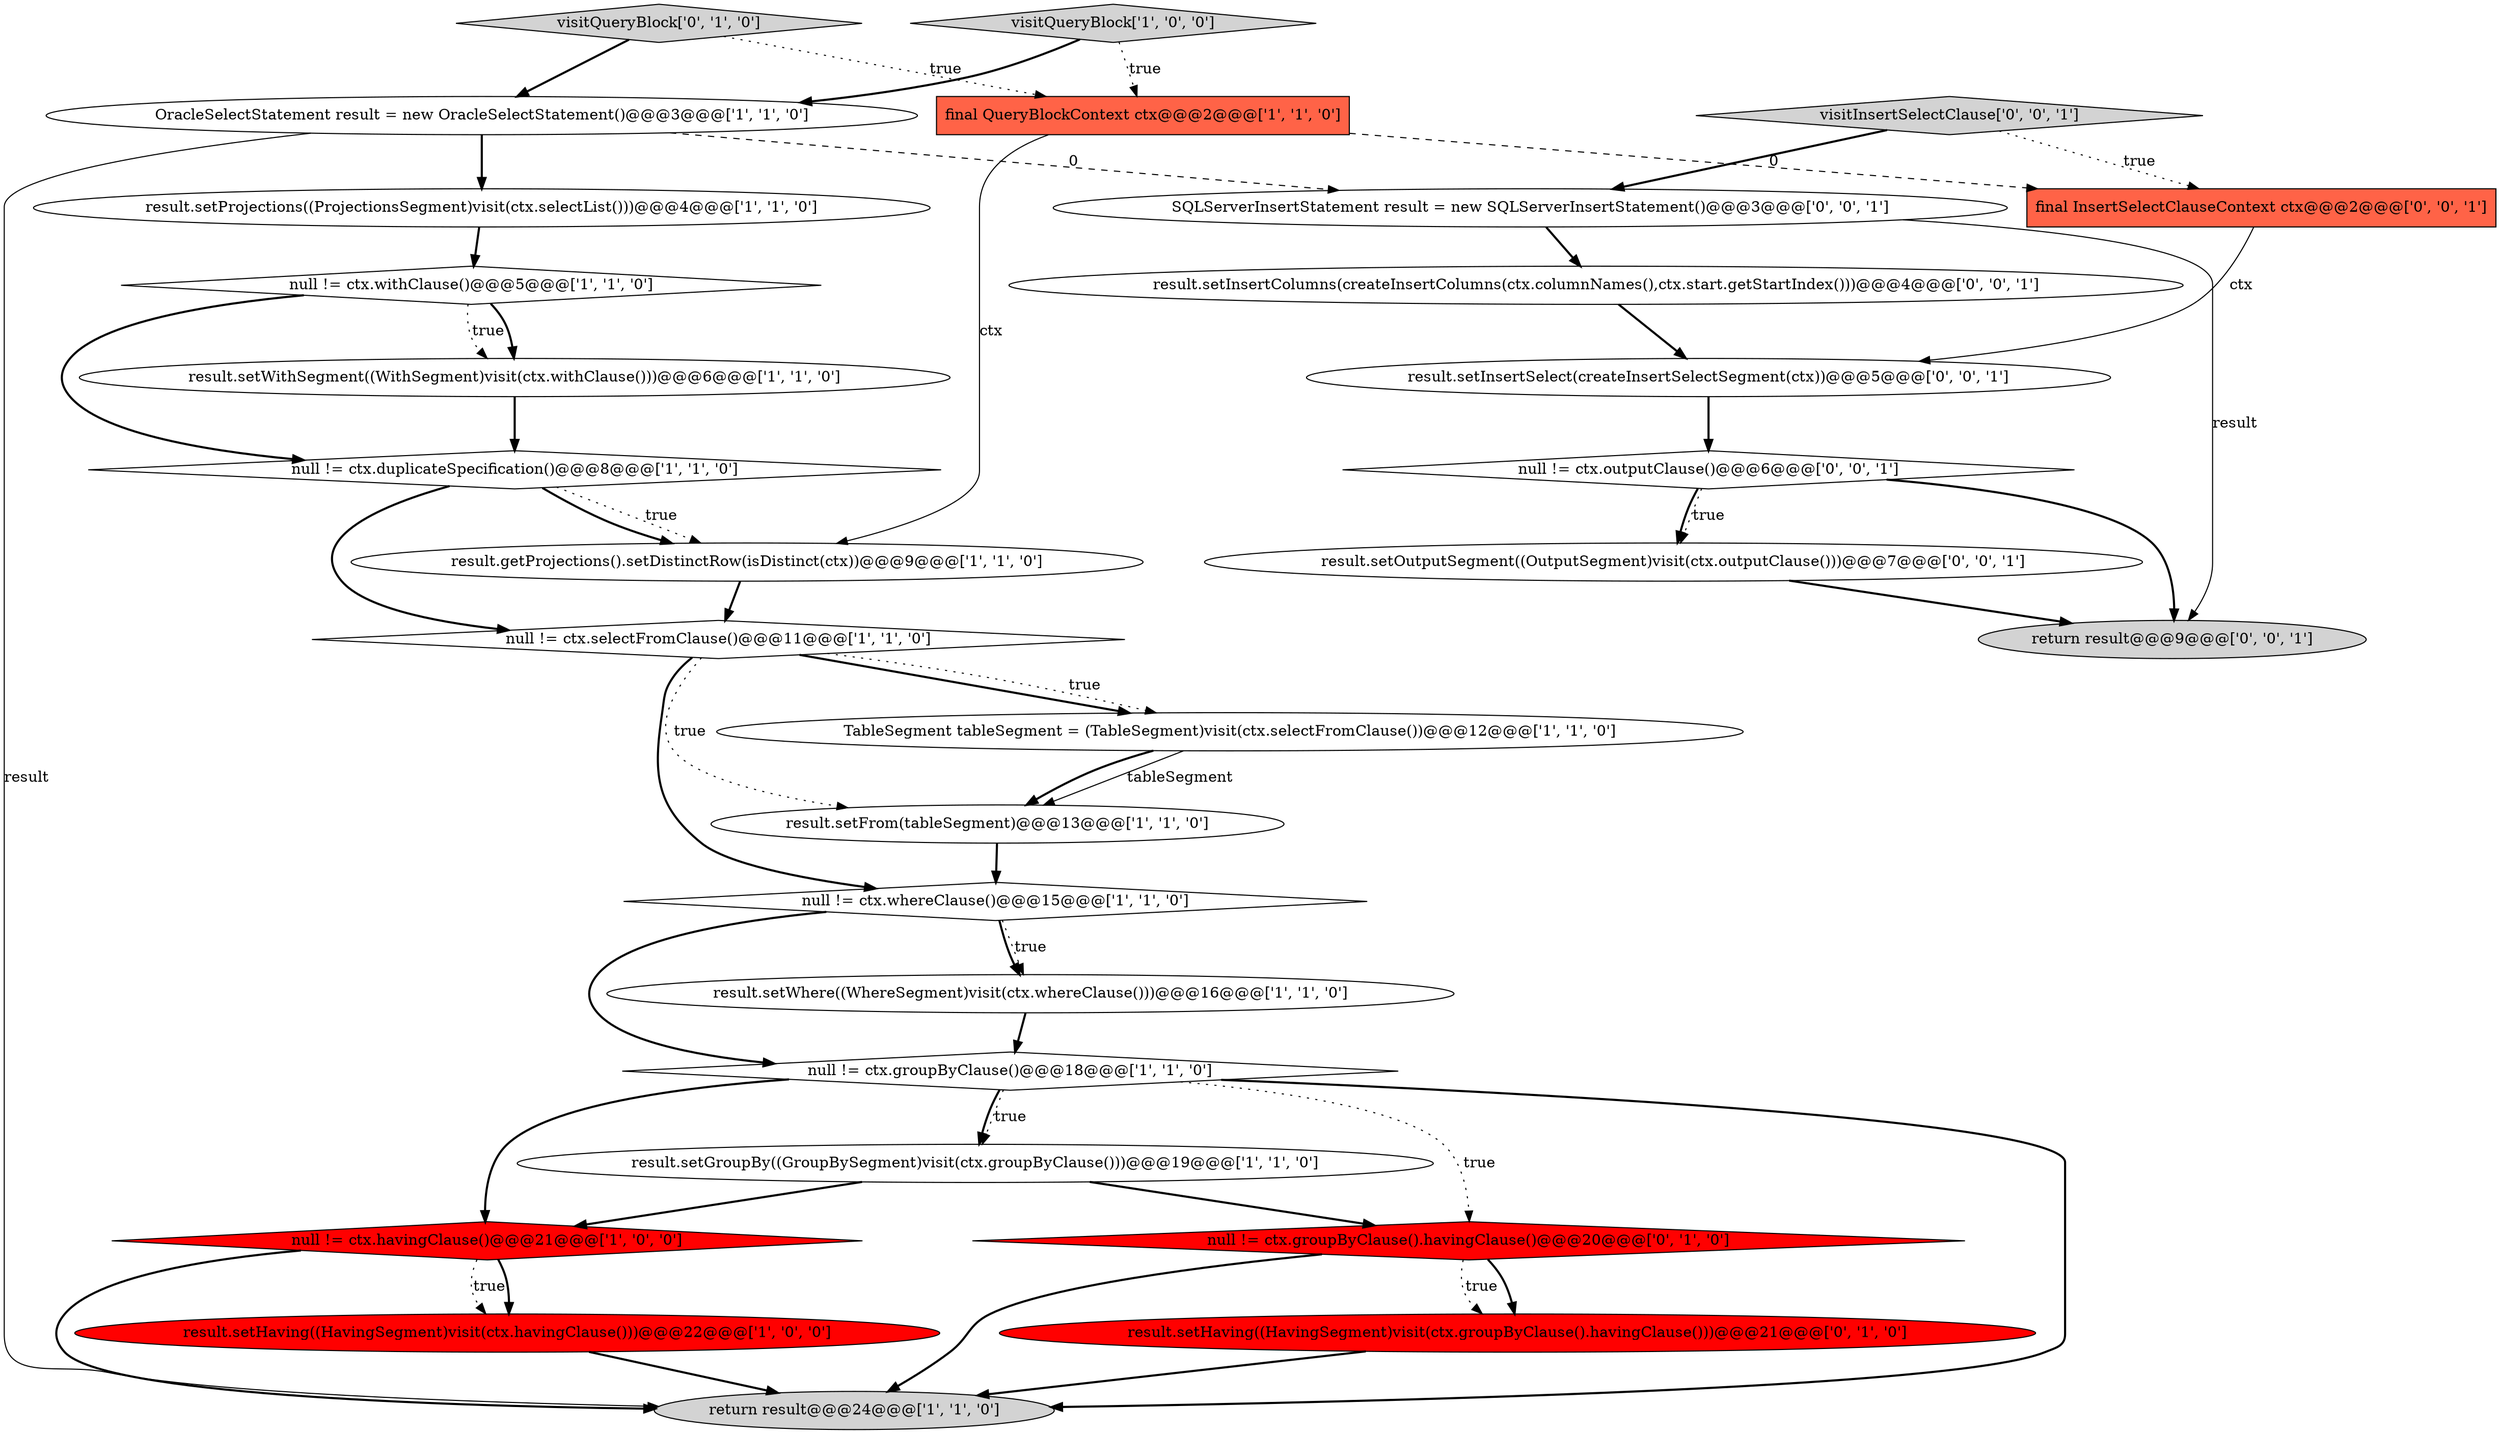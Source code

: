 digraph {
16 [style = filled, label = "result.setWhere((WhereSegment)visit(ctx.whereClause()))@@@16@@@['1', '1', '0']", fillcolor = white, shape = ellipse image = "AAA0AAABBB1BBB"];
18 [style = filled, label = "result.setHaving((HavingSegment)visit(ctx.groupByClause().havingClause()))@@@21@@@['0', '1', '0']", fillcolor = red, shape = ellipse image = "AAA1AAABBB2BBB"];
13 [style = filled, label = "result.setGroupBy((GroupBySegment)visit(ctx.groupByClause()))@@@19@@@['1', '1', '0']", fillcolor = white, shape = ellipse image = "AAA0AAABBB1BBB"];
21 [style = filled, label = "result.setOutputSegment((OutputSegment)visit(ctx.outputClause()))@@@7@@@['0', '0', '1']", fillcolor = white, shape = ellipse image = "AAA0AAABBB3BBB"];
23 [style = filled, label = "SQLServerInsertStatement result = new SQLServerInsertStatement()@@@3@@@['0', '0', '1']", fillcolor = white, shape = ellipse image = "AAA0AAABBB3BBB"];
11 [style = filled, label = "null != ctx.whereClause()@@@15@@@['1', '1', '0']", fillcolor = white, shape = diamond image = "AAA0AAABBB1BBB"];
0 [style = filled, label = "null != ctx.duplicateSpecification()@@@8@@@['1', '1', '0']", fillcolor = white, shape = diamond image = "AAA0AAABBB1BBB"];
22 [style = filled, label = "final InsertSelectClauseContext ctx@@@2@@@['0', '0', '1']", fillcolor = tomato, shape = box image = "AAA0AAABBB3BBB"];
7 [style = filled, label = "null != ctx.withClause()@@@5@@@['1', '1', '0']", fillcolor = white, shape = diamond image = "AAA0AAABBB1BBB"];
17 [style = filled, label = "null != ctx.selectFromClause()@@@11@@@['1', '1', '0']", fillcolor = white, shape = diamond image = "AAA0AAABBB1BBB"];
25 [style = filled, label = "return result@@@9@@@['0', '0', '1']", fillcolor = lightgray, shape = ellipse image = "AAA0AAABBB3BBB"];
20 [style = filled, label = "visitQueryBlock['0', '1', '0']", fillcolor = lightgray, shape = diamond image = "AAA0AAABBB2BBB"];
8 [style = filled, label = "result.getProjections().setDistinctRow(isDistinct(ctx))@@@9@@@['1', '1', '0']", fillcolor = white, shape = ellipse image = "AAA0AAABBB1BBB"];
1 [style = filled, label = "result.setFrom(tableSegment)@@@13@@@['1', '1', '0']", fillcolor = white, shape = ellipse image = "AAA0AAABBB1BBB"];
24 [style = filled, label = "result.setInsertSelect(createInsertSelectSegment(ctx))@@@5@@@['0', '0', '1']", fillcolor = white, shape = ellipse image = "AAA0AAABBB3BBB"];
14 [style = filled, label = "result.setHaving((HavingSegment)visit(ctx.havingClause()))@@@22@@@['1', '0', '0']", fillcolor = red, shape = ellipse image = "AAA1AAABBB1BBB"];
10 [style = filled, label = "result.setWithSegment((WithSegment)visit(ctx.withClause()))@@@6@@@['1', '1', '0']", fillcolor = white, shape = ellipse image = "AAA0AAABBB1BBB"];
27 [style = filled, label = "null != ctx.outputClause()@@@6@@@['0', '0', '1']", fillcolor = white, shape = diamond image = "AAA0AAABBB3BBB"];
3 [style = filled, label = "final QueryBlockContext ctx@@@2@@@['1', '1', '0']", fillcolor = tomato, shape = box image = "AAA0AAABBB1BBB"];
9 [style = filled, label = "null != ctx.havingClause()@@@21@@@['1', '0', '0']", fillcolor = red, shape = diamond image = "AAA1AAABBB1BBB"];
6 [style = filled, label = "TableSegment tableSegment = (TableSegment)visit(ctx.selectFromClause())@@@12@@@['1', '1', '0']", fillcolor = white, shape = ellipse image = "AAA0AAABBB1BBB"];
28 [style = filled, label = "visitInsertSelectClause['0', '0', '1']", fillcolor = lightgray, shape = diamond image = "AAA0AAABBB3BBB"];
5 [style = filled, label = "result.setProjections((ProjectionsSegment)visit(ctx.selectList()))@@@4@@@['1', '1', '0']", fillcolor = white, shape = ellipse image = "AAA0AAABBB1BBB"];
12 [style = filled, label = "return result@@@24@@@['1', '1', '0']", fillcolor = lightgray, shape = ellipse image = "AAA0AAABBB1BBB"];
15 [style = filled, label = "visitQueryBlock['1', '0', '0']", fillcolor = lightgray, shape = diamond image = "AAA0AAABBB1BBB"];
4 [style = filled, label = "OracleSelectStatement result = new OracleSelectStatement()@@@3@@@['1', '1', '0']", fillcolor = white, shape = ellipse image = "AAA0AAABBB1BBB"];
26 [style = filled, label = "result.setInsertColumns(createInsertColumns(ctx.columnNames(),ctx.start.getStartIndex()))@@@4@@@['0', '0', '1']", fillcolor = white, shape = ellipse image = "AAA0AAABBB3BBB"];
19 [style = filled, label = "null != ctx.groupByClause().havingClause()@@@20@@@['0', '1', '0']", fillcolor = red, shape = diamond image = "AAA1AAABBB2BBB"];
2 [style = filled, label = "null != ctx.groupByClause()@@@18@@@['1', '1', '0']", fillcolor = white, shape = diamond image = "AAA0AAABBB1BBB"];
11->16 [style = bold, label=""];
19->18 [style = bold, label=""];
7->10 [style = dotted, label="true"];
22->24 [style = solid, label="ctx"];
19->12 [style = bold, label=""];
17->6 [style = bold, label=""];
7->10 [style = bold, label=""];
17->6 [style = dotted, label="true"];
0->17 [style = bold, label=""];
17->1 [style = dotted, label="true"];
23->25 [style = solid, label="result"];
19->18 [style = dotted, label="true"];
23->26 [style = bold, label=""];
18->12 [style = bold, label=""];
7->0 [style = bold, label=""];
3->22 [style = dashed, label="0"];
2->9 [style = bold, label=""];
21->25 [style = bold, label=""];
27->21 [style = dotted, label="true"];
16->2 [style = bold, label=""];
26->24 [style = bold, label=""];
6->1 [style = solid, label="tableSegment"];
11->2 [style = bold, label=""];
3->8 [style = solid, label="ctx"];
2->12 [style = bold, label=""];
9->14 [style = dotted, label="true"];
1->11 [style = bold, label=""];
20->4 [style = bold, label=""];
2->13 [style = bold, label=""];
0->8 [style = dotted, label="true"];
8->17 [style = bold, label=""];
15->3 [style = dotted, label="true"];
6->1 [style = bold, label=""];
13->19 [style = bold, label=""];
4->12 [style = solid, label="result"];
28->23 [style = bold, label=""];
14->12 [style = bold, label=""];
10->0 [style = bold, label=""];
0->8 [style = bold, label=""];
15->4 [style = bold, label=""];
9->14 [style = bold, label=""];
28->22 [style = dotted, label="true"];
11->16 [style = dotted, label="true"];
20->3 [style = dotted, label="true"];
5->7 [style = bold, label=""];
13->9 [style = bold, label=""];
9->12 [style = bold, label=""];
27->21 [style = bold, label=""];
4->23 [style = dashed, label="0"];
4->5 [style = bold, label=""];
24->27 [style = bold, label=""];
27->25 [style = bold, label=""];
2->13 [style = dotted, label="true"];
2->19 [style = dotted, label="true"];
17->11 [style = bold, label=""];
}
